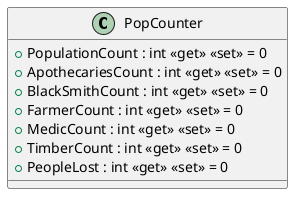 @startuml
class PopCounter {
    + PopulationCount : int <<get>> <<set>> = 0
    + ApothecariesCount : int <<get>> <<set>> = 0
    + BlackSmithCount : int <<get>> <<set>> = 0
    + FarmerCount : int <<get>> <<set>> = 0
    + MedicCount : int <<get>> <<set>> = 0
    + TimberCount : int <<get>> <<set>> = 0
    + PeopleLost : int <<get>> <<set>> = 0
}
@enduml
